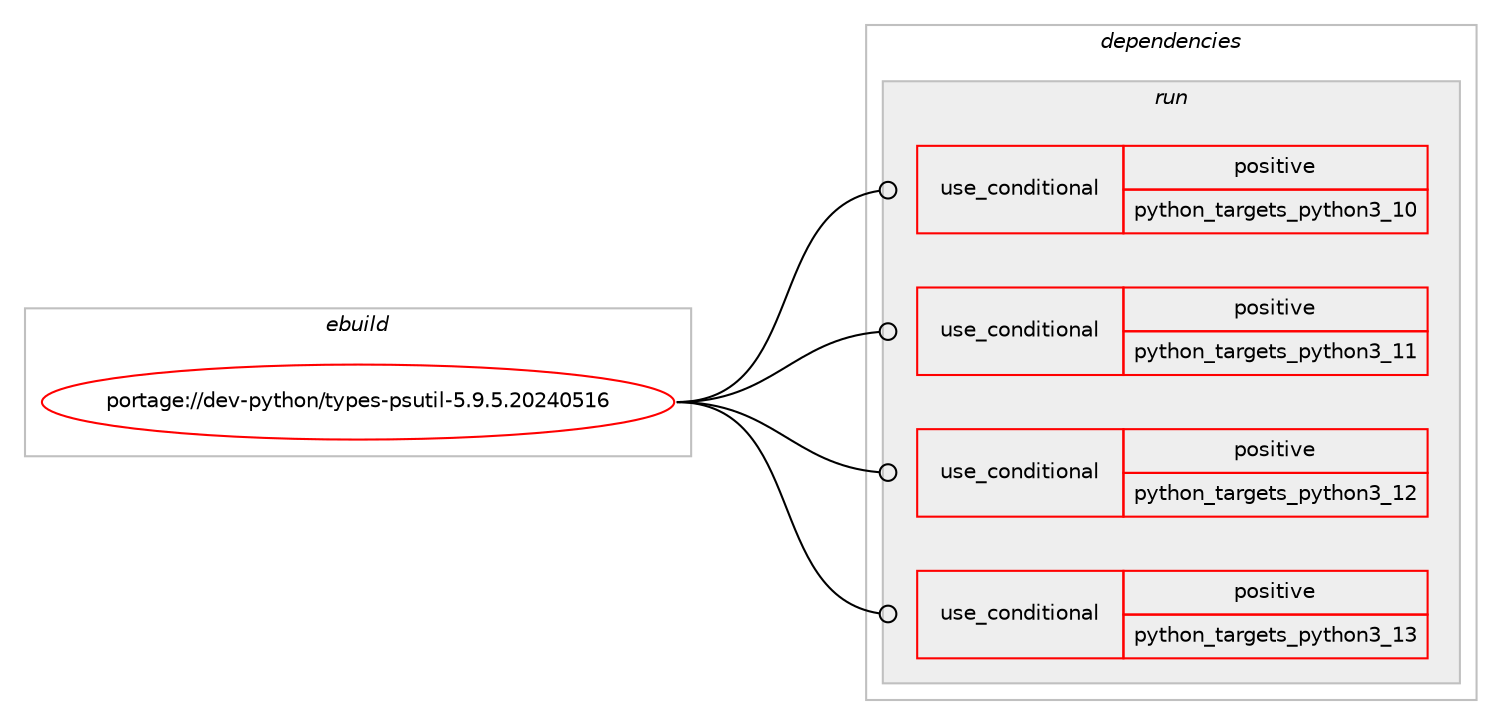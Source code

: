 digraph prolog {

# *************
# Graph options
# *************

newrank=true;
concentrate=true;
compound=true;
graph [rankdir=LR,fontname=Helvetica,fontsize=10,ranksep=1.5];#, ranksep=2.5, nodesep=0.2];
edge  [arrowhead=vee];
node  [fontname=Helvetica,fontsize=10];

# **********
# The ebuild
# **********

subgraph cluster_leftcol {
color=gray;
rank=same;
label=<<i>ebuild</i>>;
id [label="portage://dev-python/types-psutil-5.9.5.20240516", color=red, width=4, href="../dev-python/types-psutil-5.9.5.20240516.svg"];
}

# ****************
# The dependencies
# ****************

subgraph cluster_midcol {
color=gray;
label=<<i>dependencies</i>>;
subgraph cluster_compile {
fillcolor="#eeeeee";
style=filled;
label=<<i>compile</i>>;
}
subgraph cluster_compileandrun {
fillcolor="#eeeeee";
style=filled;
label=<<i>compile and run</i>>;
}
subgraph cluster_run {
fillcolor="#eeeeee";
style=filled;
label=<<i>run</i>>;
subgraph cond39416 {
dependency83601 [label=<<TABLE BORDER="0" CELLBORDER="1" CELLSPACING="0" CELLPADDING="4"><TR><TD ROWSPAN="3" CELLPADDING="10">use_conditional</TD></TR><TR><TD>positive</TD></TR><TR><TD>python_targets_python3_10</TD></TR></TABLE>>, shape=none, color=red];
# *** BEGIN UNKNOWN DEPENDENCY TYPE (TODO) ***
# dependency83601 -> package_dependency(portage://dev-python/types-psutil-5.9.5.20240516,run,no,dev-lang,python,none,[,,],[slot(3.10)],[])
# *** END UNKNOWN DEPENDENCY TYPE (TODO) ***

}
id:e -> dependency83601:w [weight=20,style="solid",arrowhead="odot"];
subgraph cond39417 {
dependency83602 [label=<<TABLE BORDER="0" CELLBORDER="1" CELLSPACING="0" CELLPADDING="4"><TR><TD ROWSPAN="3" CELLPADDING="10">use_conditional</TD></TR><TR><TD>positive</TD></TR><TR><TD>python_targets_python3_11</TD></TR></TABLE>>, shape=none, color=red];
# *** BEGIN UNKNOWN DEPENDENCY TYPE (TODO) ***
# dependency83602 -> package_dependency(portage://dev-python/types-psutil-5.9.5.20240516,run,no,dev-lang,python,none,[,,],[slot(3.11)],[])
# *** END UNKNOWN DEPENDENCY TYPE (TODO) ***

}
id:e -> dependency83602:w [weight=20,style="solid",arrowhead="odot"];
subgraph cond39418 {
dependency83603 [label=<<TABLE BORDER="0" CELLBORDER="1" CELLSPACING="0" CELLPADDING="4"><TR><TD ROWSPAN="3" CELLPADDING="10">use_conditional</TD></TR><TR><TD>positive</TD></TR><TR><TD>python_targets_python3_12</TD></TR></TABLE>>, shape=none, color=red];
# *** BEGIN UNKNOWN DEPENDENCY TYPE (TODO) ***
# dependency83603 -> package_dependency(portage://dev-python/types-psutil-5.9.5.20240516,run,no,dev-lang,python,none,[,,],[slot(3.12)],[])
# *** END UNKNOWN DEPENDENCY TYPE (TODO) ***

}
id:e -> dependency83603:w [weight=20,style="solid",arrowhead="odot"];
subgraph cond39419 {
dependency83604 [label=<<TABLE BORDER="0" CELLBORDER="1" CELLSPACING="0" CELLPADDING="4"><TR><TD ROWSPAN="3" CELLPADDING="10">use_conditional</TD></TR><TR><TD>positive</TD></TR><TR><TD>python_targets_python3_13</TD></TR></TABLE>>, shape=none, color=red];
# *** BEGIN UNKNOWN DEPENDENCY TYPE (TODO) ***
# dependency83604 -> package_dependency(portage://dev-python/types-psutil-5.9.5.20240516,run,no,dev-lang,python,none,[,,],[slot(3.13)],[])
# *** END UNKNOWN DEPENDENCY TYPE (TODO) ***

}
id:e -> dependency83604:w [weight=20,style="solid",arrowhead="odot"];
}
}

# **************
# The candidates
# **************

subgraph cluster_choices {
rank=same;
color=gray;
label=<<i>candidates</i>>;

}

}
